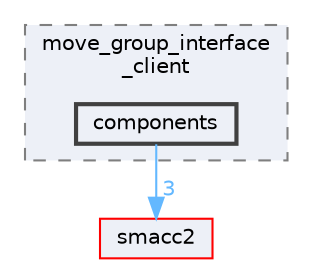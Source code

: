 digraph "smacc2_client_library/move_group_interface_client/include/move_group_interface_client/components"
{
 // LATEX_PDF_SIZE
  bgcolor="transparent";
  edge [fontname=Helvetica,fontsize=10,labelfontname=Helvetica,labelfontsize=10];
  node [fontname=Helvetica,fontsize=10,shape=box,height=0.2,width=0.4];
  compound=true
  subgraph clusterdir_872e3cc3df0332715c80a3eccdc5c5dd {
    graph [ bgcolor="#edf0f7", pencolor="grey50", label="move_group_interface\l_client", fontname=Helvetica,fontsize=10 style="filled,dashed", URL="dir_872e3cc3df0332715c80a3eccdc5c5dd.html",tooltip=""]
  dir_b1a037d713aa13389ff0bec54a629467 [label="components", fillcolor="#edf0f7", color="grey25", style="filled,bold", URL="dir_b1a037d713aa13389ff0bec54a629467.html",tooltip=""];
  }
  dir_ce4c19d6108cf5285f3105ec9cd73bf1 [label="smacc2", fillcolor="#edf0f7", color="red", style="filled", URL="dir_ce4c19d6108cf5285f3105ec9cd73bf1.html",tooltip=""];
  dir_b1a037d713aa13389ff0bec54a629467->dir_ce4c19d6108cf5285f3105ec9cd73bf1 [headlabel="3", labeldistance=1.5 headhref="dir_000023_000100.html" color="steelblue1" fontcolor="steelblue1"];
}
